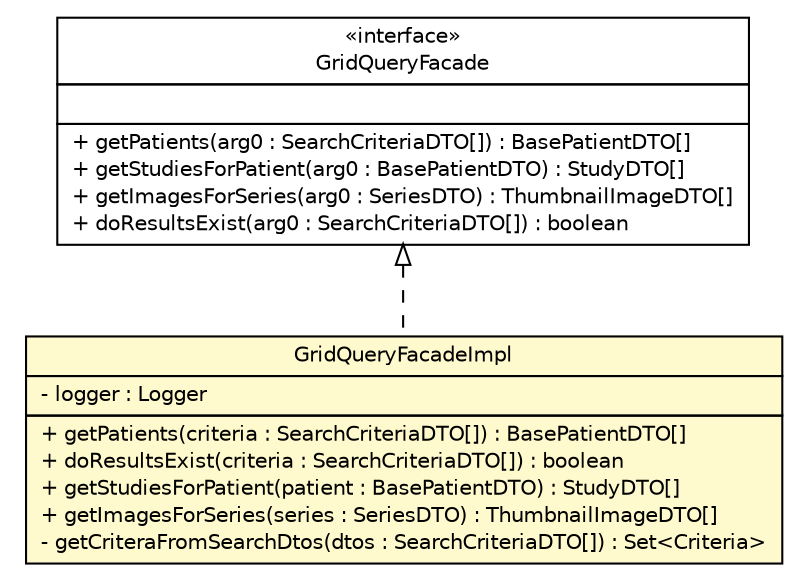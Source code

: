 #!/usr/local/bin/dot
#
# Class diagram 
# Generated by UmlGraph version 4.8 (http://www.spinellis.gr/sw/umlgraph)
#

digraph G {
	edge [fontname="Helvetica",fontsize=10,labelfontname="Helvetica",labelfontsize=10];
	node [fontname="Helvetica",fontsize=10,shape=plaintext];
	// gov.nih.nci.ncia.grid.GridQueryFacadeImpl
	c30683 [label=<<table border="0" cellborder="1" cellspacing="0" cellpadding="2" port="p" bgcolor="lemonChiffon" href="./GridQueryFacadeImpl.html">
		<tr><td><table border="0" cellspacing="0" cellpadding="1">
			<tr><td> GridQueryFacadeImpl </td></tr>
		</table></td></tr>
		<tr><td><table border="0" cellspacing="0" cellpadding="1">
			<tr><td align="left"> - logger : Logger </td></tr>
		</table></td></tr>
		<tr><td><table border="0" cellspacing="0" cellpadding="1">
			<tr><td align="left"> + getPatients(criteria : SearchCriteriaDTO[]) : BasePatientDTO[] </td></tr>
			<tr><td align="left"> + doResultsExist(criteria : SearchCriteriaDTO[]) : boolean </td></tr>
			<tr><td align="left"> + getStudiesForPatient(patient : BasePatientDTO) : StudyDTO[] </td></tr>
			<tr><td align="left"> + getImagesForSeries(series : SeriesDTO) : ThumbnailImageDTO[] </td></tr>
			<tr><td align="left"> - getCriteraFromSearchDtos(dtos : SearchCriteriaDTO[]) : Set&lt;Criteria&gt; </td></tr>
		</table></td></tr>
		</table>>, fontname="Helvetica", fontcolor="black", fontsize=10.0];
	//gov.nih.nci.ncia.grid.GridQueryFacadeImpl implements gov.nih.nci.ncia.grid.GridQueryFacade
	c30841:p -> c30683:p [dir=back,arrowtail=empty,style=dashed];
	// gov.nih.nci.ncia.grid.GridQueryFacade
	c30841 [label=<<table border="0" cellborder="1" cellspacing="0" cellpadding="2" port="p" href="http://java.sun.com/j2se/1.4.2/docs/api/gov/nih/nci/ncia/grid/GridQueryFacade.html">
		<tr><td><table border="0" cellspacing="0" cellpadding="1">
			<tr><td> &laquo;interface&raquo; </td></tr>
			<tr><td> GridQueryFacade </td></tr>
		</table></td></tr>
		<tr><td><table border="0" cellspacing="0" cellpadding="1">
			<tr><td align="left">  </td></tr>
		</table></td></tr>
		<tr><td><table border="0" cellspacing="0" cellpadding="1">
			<tr><td align="left"> + getPatients(arg0 : SearchCriteriaDTO[]) : BasePatientDTO[] </td></tr>
			<tr><td align="left"> + getStudiesForPatient(arg0 : BasePatientDTO) : StudyDTO[] </td></tr>
			<tr><td align="left"> + getImagesForSeries(arg0 : SeriesDTO) : ThumbnailImageDTO[] </td></tr>
			<tr><td align="left"> + doResultsExist(arg0 : SearchCriteriaDTO[]) : boolean </td></tr>
		</table></td></tr>
		</table>>, fontname="Helvetica", fontcolor="black", fontsize=10.0];
}

